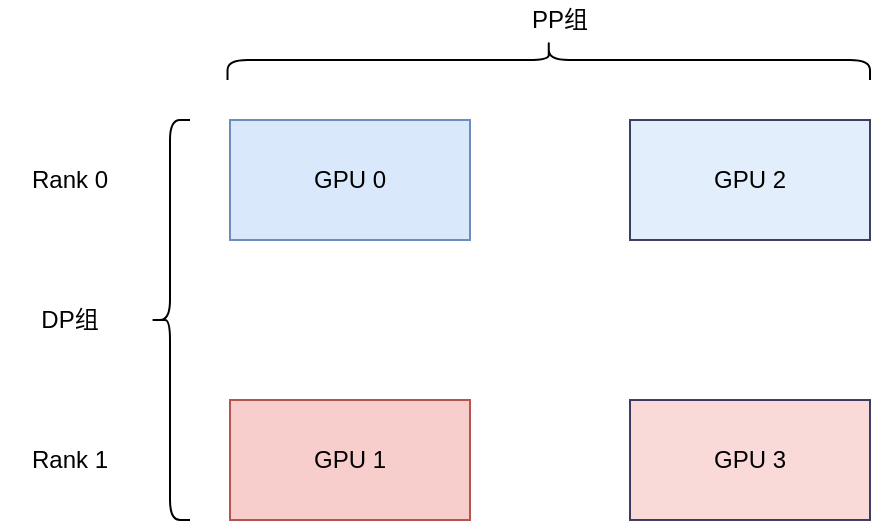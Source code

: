 <mxfile version="14.6.13" type="device" pages="2"><diagram id="qC0874aR_NxkKrCqCS1e" name="第 1 页"><mxGraphModel dx="946" dy="599" grid="1" gridSize="10" guides="1" tooltips="1" connect="1" arrows="1" fold="1" page="1" pageScale="1" pageWidth="827" pageHeight="1169" math="0" shadow="0"><root><mxCell id="0"/><mxCell id="1" parent="0"/><mxCell id="18bb-5KyWFaqMnUGiSBr-1" value="GPU 0" style="rounded=0;whiteSpace=wrap;html=1;fillColor=#dae8fc;strokeColor=#6c8ebf;" vertex="1" parent="1"><mxGeometry x="200" y="180" width="120" height="60" as="geometry"/></mxCell><mxCell id="18bb-5KyWFaqMnUGiSBr-2" value="&lt;span&gt;GPU 2&lt;/span&gt;" style="rounded=0;whiteSpace=wrap;html=1;fillColor=#dae8fc;opacity=75;strokeColor=#000033;" vertex="1" parent="1"><mxGeometry x="400" y="180" width="120" height="60" as="geometry"/></mxCell><mxCell id="18bb-5KyWFaqMnUGiSBr-3" value="&lt;span&gt;GPU 1&lt;/span&gt;" style="rounded=0;whiteSpace=wrap;html=1;fillColor=#f8cecc;strokeColor=#b85450;" vertex="1" parent="1"><mxGeometry x="200" y="320" width="120" height="60" as="geometry"/></mxCell><mxCell id="18bb-5KyWFaqMnUGiSBr-4" value="&lt;span&gt;GPU 3&lt;/span&gt;" style="rounded=0;whiteSpace=wrap;html=1;fillColor=#f8cecc;opacity=75;strokeColor=#000033;" vertex="1" parent="1"><mxGeometry x="400" y="320" width="120" height="60" as="geometry"/></mxCell><mxCell id="18bb-5KyWFaqMnUGiSBr-5" value="" style="shape=curlyBracket;whiteSpace=wrap;html=1;rounded=1;" vertex="1" parent="1"><mxGeometry x="160" y="180" width="20" height="200" as="geometry"/></mxCell><mxCell id="18bb-5KyWFaqMnUGiSBr-6" value="" style="shape=curlyBracket;whiteSpace=wrap;html=1;rounded=1;rotation=90;" vertex="1" parent="1"><mxGeometry x="349.38" y="-10.62" width="20" height="321.25" as="geometry"/></mxCell><mxCell id="18bb-5KyWFaqMnUGiSBr-7" value="DP组" style="text;html=1;strokeColor=none;fillColor=none;align=center;verticalAlign=middle;whiteSpace=wrap;rounded=0;" vertex="1" parent="1"><mxGeometry x="100" y="270" width="40" height="20" as="geometry"/></mxCell><mxCell id="18bb-5KyWFaqMnUGiSBr-8" value="PP组" style="text;html=1;strokeColor=none;fillColor=none;align=center;verticalAlign=middle;whiteSpace=wrap;rounded=0;" vertex="1" parent="1"><mxGeometry x="345" y="120" width="40" height="20" as="geometry"/></mxCell><mxCell id="18bb-5KyWFaqMnUGiSBr-9" value="Rank 0" style="text;html=1;strokeColor=none;fillColor=none;align=center;verticalAlign=middle;whiteSpace=wrap;rounded=0;" vertex="1" parent="1"><mxGeometry x="85" y="200" width="70" height="20" as="geometry"/></mxCell><mxCell id="18bb-5KyWFaqMnUGiSBr-10" value="Rank 1" style="text;html=1;strokeColor=none;fillColor=none;align=center;verticalAlign=middle;whiteSpace=wrap;rounded=0;" vertex="1" parent="1"><mxGeometry x="85" y="340" width="70" height="20" as="geometry"/></mxCell></root></mxGraphModel></diagram><diagram id="wMmwPg0yGGhdXhdaVQFP" name="第 2 页"><mxGraphModel dx="946" dy="599" grid="1" gridSize="10" guides="1" tooltips="1" connect="1" arrows="1" fold="1" page="1" pageScale="1" pageWidth="827" pageHeight="1169" math="0" shadow="0"><root><mxCell id="Y4uG_vyAbfysfxDjiOX6-0"/><mxCell id="Y4uG_vyAbfysfxDjiOX6-1" parent="Y4uG_vyAbfysfxDjiOX6-0"/></root></mxGraphModel></diagram></mxfile>